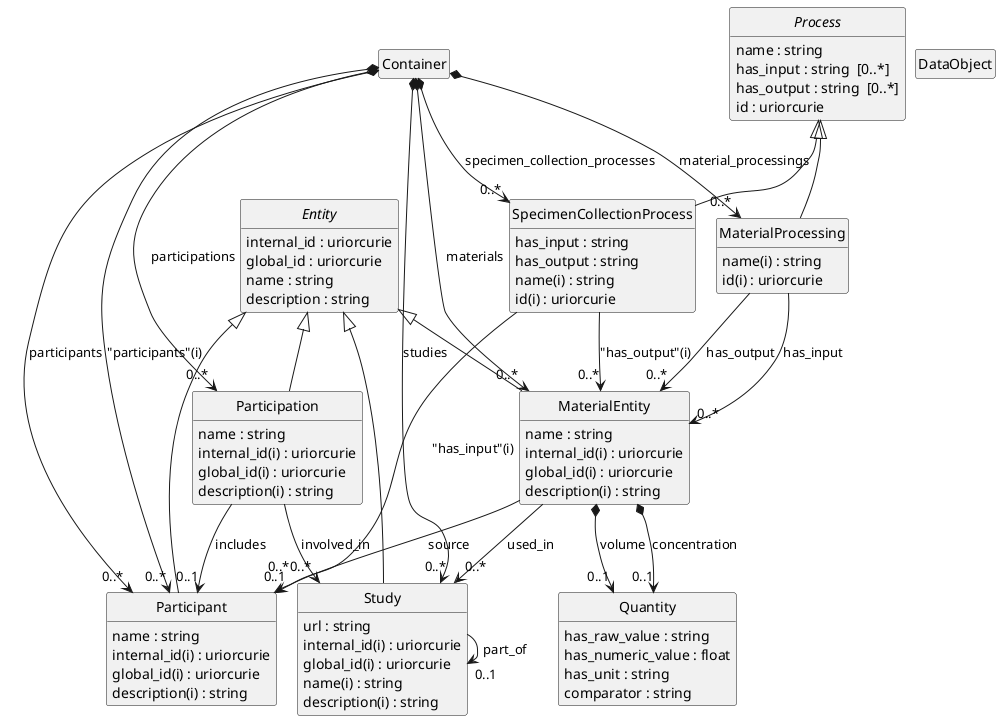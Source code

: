 @startuml
skinparam nodesep 10
hide circle
hide empty members
class "MaterialEntity" [[{Physical entity that is an input our output of a process from a Participant}]] {
    {field} name : string  
    {field} internal_id(i) : uriorcurie  
    {field} global_id(i) : uriorcurie  
    {field} description(i) : string  
}
class "Quantity" [[{None}]] {
    {field} has_raw_value : string  
    {field} has_numeric_value : float  
    {field} has_unit : string  
    {field} comparator : string  
}
"MaterialEntity" *--> "0..1" "Quantity" : "concentration"
"MaterialEntity" *--> "0..1" "Quantity" : "volume"
abstract "Process" [[{A planned process resulting in a material or data}]] {
    {field} name : string  
    {field} has_input : string  [0..*]
    {field} has_output : string  [0..*]
    {field} id : uriorcurie  
}
class "SpecimenCollectionProcess" [[{A planned process with the objective of collecting a specimen}]] {
    {field} has_input : string  
    {field} has_output : string  
    {field} name(i) : string  
    {field} id(i) : uriorcurie  
}
class "MaterialProcessing" [[{A planned process which results in physical changes in a specified input material}]] {
    {field} name(i) : string  
    {field} id(i) : uriorcurie  
}
"Process" ^-- "SpecimenCollectionProcess"
"Process" ^-- "MaterialProcessing"
class "Container" [[{None}]] {

}
"Container" *--> "0..*" "SpecimenCollectionProcess" : "specimen_collection_processes"
"MaterialProcessing" --> "0..*" "MaterialEntity" : "has_output"
"MaterialProcessing" --> "0..*" "MaterialEntity" : "has_input"
"Container" *--> "0..*" "MaterialProcessing" : "material_processings"
class "Participant" [[{Demographic and clinical information about the participant}]] {
    {field} name : string  
    {field} internal_id(i) : uriorcurie  
    {field} global_id(i) : uriorcurie  
    {field} description(i) : string  
}
class "Study" [[{General information about a Study}]] {
    {field} url : string  
    {field} internal_id(i) : uriorcurie  
    {field} global_id(i) : uriorcurie  
    {field} name(i) : string  
    {field} description(i) : string  
}
abstract "Entity" [[{The Entity class is the abstract parent class for all classes in the CMDR schema}]] {
    {field} internal_id : uriorcurie  
    {field} global_id : uriorcurie  
    {field} name : string  
    {field} description : string  
}
"MaterialEntity" --> "0..1" "Participant" : "source"
"MaterialEntity" --> "0..*" "Study" : "used_in"
"Container" *--> "0..*" "MaterialEntity" : "materials"
"SpecimenCollectionProcess" --> "0..*" "MaterialEntity" : "has_output"(i)
"Entity" ^-- "MaterialEntity"
class "Participation" [[{Study participation information}]] {
    {field} name : string  
    {field} internal_id(i) : uriorcurie  
    {field} global_id(i) : uriorcurie  
    {field} description(i) : string  
}
"Study" --> "0..1" "Study" : "part_of"
"Container" *--> "0..*" "Study" : "studies"
"Participation" --> "0..*" "Study" : "involved_in"
"Entity" ^-- "Study"
"Participation" --> "0..1" "Participant" : "includes"
"Container" *--> "0..*" "Participation" : "participations"
"Entity" ^-- "Participation"
"Container" *--> "0..*" "Participant" : "participants"(i)
"SpecimenCollectionProcess" --> "0..*" "Participant" : "has_input"(i)
"Container" --> "0..*" "Participant" : "participants"
"Entity" ^-- "Participant"
class "DataObject" [[{A DataFile Associated with a Participant or Study or MaterialEntity}]] {

}
@enduml
